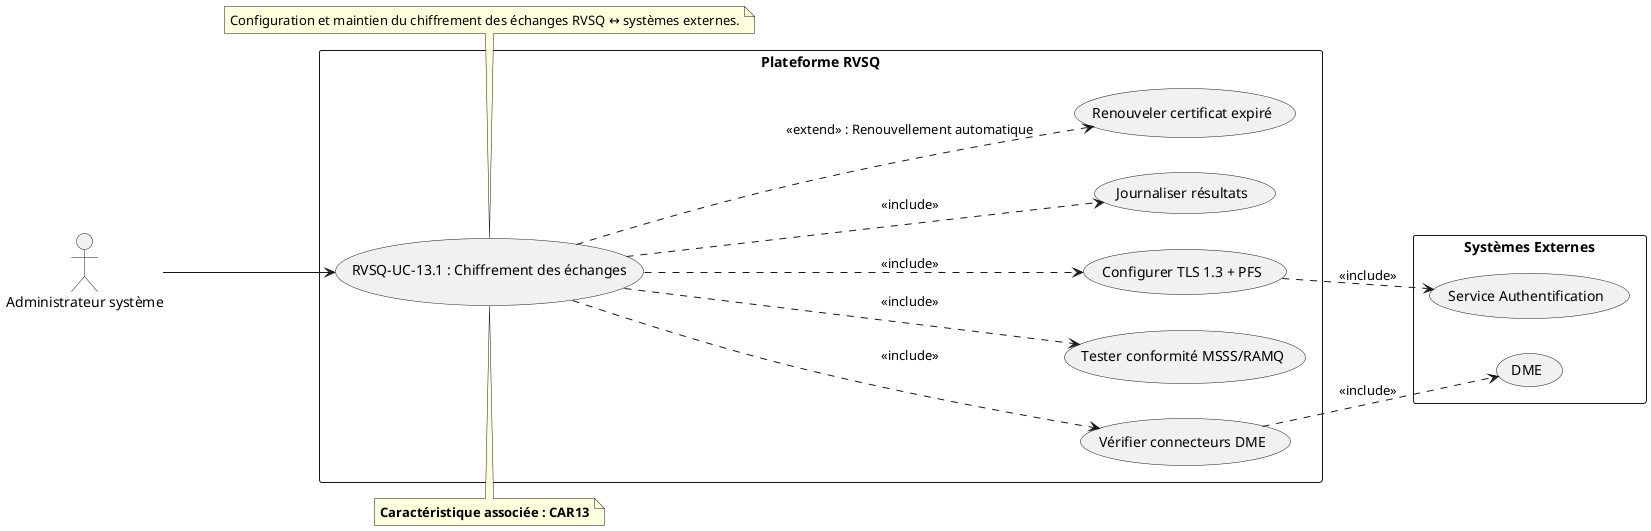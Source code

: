 @startuml RVSQ-UC-13_1_Chiffrement_Echanges
left to right direction

actor "Administrateur système" as Admin
rectangle "Plateforme RVSQ" {
  usecase "RVSQ-UC-13.1 : Chiffrement des échanges" as UC131
  usecase "Configurer TLS 1.3 + PFS" as UC131_A
  usecase "Tester conformité MSSS/RAMQ" as UC131_B
  usecase "Vérifier connecteurs DME" as UC131_C
  usecase "Journaliser résultats" as UC131_D
  usecase "Renouveler certificat expiré" as UC131_E
}

rectangle "Systèmes Externes" {
  usecase "DME" as DME
  usecase "Service Authentification" as SAG
}

Admin --> UC131
UC131 ..> UC131_A : <<include>>
UC131 ..> UC131_B : <<include>>
UC131 ..> UC131_C : <<include>>
UC131 ..> UC131_D : <<include>>
UC131 ..> UC131_E : <<extend>> : Renouvellement automatique

UC131_A ..> SAG : <<include>>
UC131_C ..> DME : <<include>>

note top of UC131
  **Caractéristique associée : CAR13**
end note

note bottom of UC131
  Configuration et maintien du chiffrement des échanges RVSQ ↔ systèmes externes.
end note
@enduml
